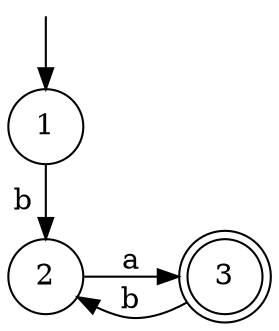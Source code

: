 digraph {

rankdir=LR;

{rank = min; Empty; 1; 2; }

Empty [label=".", style="invis", shape="point"]
1 [shape="circle"] 
2 [shape="circle"]
3 [shape="doublecircle"]

Empty -> 1

1 -> 2 [label="b"]

2 -> 3 [label="a"]

3 -> 2 [label="b"]

}

